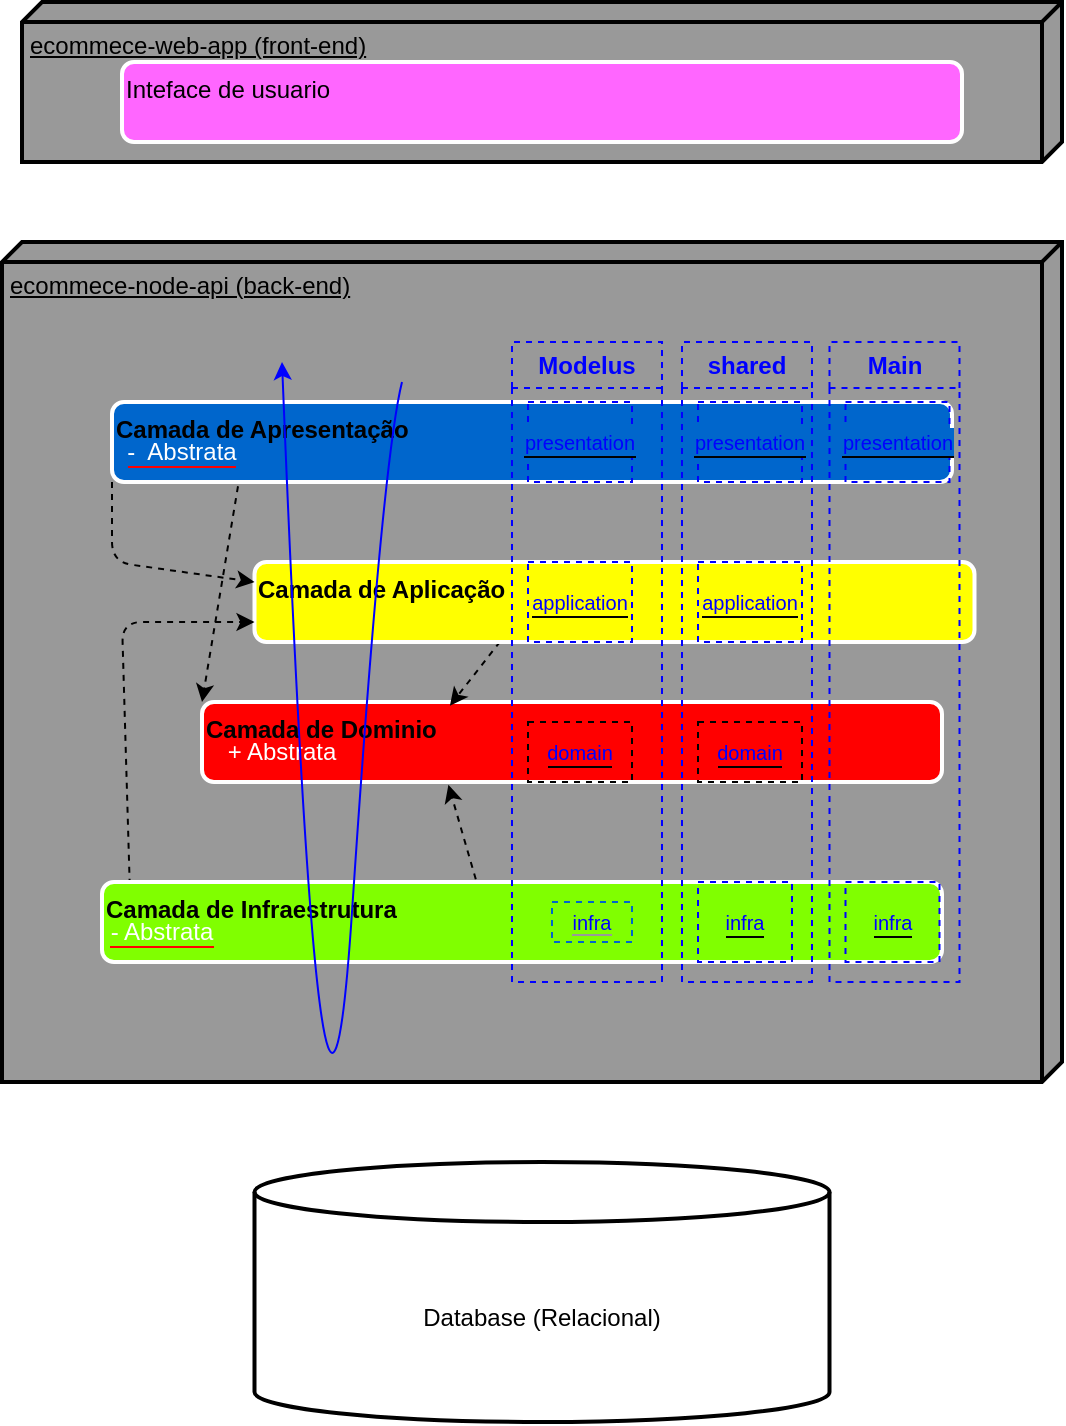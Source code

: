 <mxfile>
    <diagram id="7IbitbneoFTJlHN-WQLY" name="Arquitetura em Camadas">
        <mxGraphModel dx="789" dy="474" grid="1" gridSize="10" guides="1" tooltips="1" connect="1" arrows="1" fold="1" page="1" pageScale="1" pageWidth="850" pageHeight="1100" math="0" shadow="0">
            <root>
                <mxCell id="0"/>
                <mxCell id="1" parent="0"/>
                <mxCell id="2" value="ecommece-node-api (back-end)" style="verticalAlign=top;align=left;spacingTop=8;spacingLeft=2;spacingRight=12;shape=cube;size=10;direction=south;fontStyle=4;html=1;strokeWidth=2;strokeColor=default;fillColor=#999999;fontColor=#000000;" parent="1" vertex="1">
                    <mxGeometry x="130" y="500" width="530" height="420" as="geometry"/>
                </mxCell>
                <mxCell id="4" value="&lt;font color=&quot;#000000&quot;&gt;ecommece-web-app (front-end)&lt;/font&gt;" style="verticalAlign=top;align=left;spacingTop=8;spacingLeft=2;spacingRight=12;shape=cube;size=10;direction=south;fontStyle=4;html=1;strokeWidth=2;fillColor=#999999;" parent="1" vertex="1">
                    <mxGeometry x="140" y="380" width="520" height="80" as="geometry"/>
                </mxCell>
                <mxCell id="5" value="Database (Relacional)" style="shape=cylinder3;whiteSpace=wrap;html=1;boundedLbl=1;backgroundOutline=1;size=15;strokeWidth=2;" parent="1" vertex="1">
                    <mxGeometry x="256.25" y="960" width="287.5" height="130" as="geometry"/>
                </mxCell>
                <mxCell id="6" value="&lt;font color=&quot;#000000&quot;&gt;&lt;b&gt;Camada de Dominio&lt;/b&gt;&lt;/font&gt;" style="rounded=1;whiteSpace=wrap;html=1;strokeWidth=2;verticalAlign=top;align=left;fillColor=#FF0000;fontColor=#ffffff;strokeColor=#FFFFFF;" parent="1" vertex="1">
                    <mxGeometry x="230" y="730" width="370" height="40" as="geometry"/>
                </mxCell>
                <mxCell id="11" style="edgeStyle=none;html=1;fontColor=#000000;dashed=1;strokeColor=#000000;exitX=0.341;exitY=0.997;exitDx=0;exitDy=0;exitPerimeter=0;entryX=0.335;entryY=0.046;entryDx=0;entryDy=0;entryPerimeter=0;" parent="1" source="7" target="6" edge="1">
                    <mxGeometry relative="1" as="geometry"/>
                </mxCell>
                <mxCell id="7" value="&lt;font color=&quot;#000000&quot;&gt;&lt;b&gt;Camada de Aplicação&lt;/b&gt;&lt;/font&gt;" style="rounded=1;whiteSpace=wrap;html=1;strokeWidth=2;verticalAlign=top;align=left;fillColor=#FFFF00;fontColor=#ffffff;strokeColor=#FFFFFF;" parent="1" vertex="1">
                    <mxGeometry x="256.25" y="660" width="360" height="40" as="geometry"/>
                </mxCell>
                <mxCell id="12" style="edgeStyle=none;html=1;exitX=0.445;exitY=-0.034;exitDx=0;exitDy=0;dashed=1;fontColor=#000000;exitPerimeter=0;strokeColor=#000000;entryX=0.333;entryY=1.035;entryDx=0;entryDy=0;entryPerimeter=0;" parent="1" source="8" target="6" edge="1">
                    <mxGeometry relative="1" as="geometry"/>
                </mxCell>
                <mxCell id="14" style="edgeStyle=none;html=1;exitX=0.033;exitY=0.035;exitDx=0;exitDy=0;entryX=0;entryY=0.75;entryDx=0;entryDy=0;dashed=1;fontColor=#000000;exitPerimeter=0;strokeColor=#000000;" parent="1" source="8" target="7" edge="1">
                    <mxGeometry relative="1" as="geometry">
                        <Array as="points">
                            <mxPoint x="190" y="690"/>
                        </Array>
                    </mxGeometry>
                </mxCell>
                <mxCell id="8" value="&lt;font color=&quot;#000000&quot;&gt;&lt;b&gt;Camada de Infraestrutura&lt;/b&gt;&lt;/font&gt;" style="rounded=1;whiteSpace=wrap;html=1;strokeWidth=2;verticalAlign=top;align=left;fillColor=#80FF00;fontColor=#ffffff;strokeColor=#FFFFFF;" parent="1" vertex="1">
                    <mxGeometry x="180" y="820" width="420" height="40" as="geometry"/>
                </mxCell>
                <mxCell id="10" value="&lt;font color=&quot;#000000&quot;&gt;Inteface de usuario&lt;/font&gt;" style="rounded=1;whiteSpace=wrap;html=1;strokeWidth=2;verticalAlign=top;align=left;fillColor=#FF66FF;fontColor=#ffffff;strokeColor=#FFFFFF;" parent="1" vertex="1">
                    <mxGeometry x="190" y="410" width="420" height="40" as="geometry"/>
                </mxCell>
                <mxCell id="21" style="edgeStyle=none;html=1;exitX=0;exitY=1;exitDx=0;exitDy=0;entryX=0;entryY=0.25;entryDx=0;entryDy=0;fontColor=#FFFFFF;dashed=1;strokeColor=#000000;" parent="1" source="15" target="7" edge="1">
                    <mxGeometry relative="1" as="geometry">
                        <Array as="points">
                            <mxPoint x="185" y="660"/>
                        </Array>
                    </mxGeometry>
                </mxCell>
                <mxCell id="22" style="edgeStyle=none;html=1;exitX=0.15;exitY=1.053;exitDx=0;exitDy=0;entryX=0;entryY=0;entryDx=0;entryDy=0;dashed=1;fontColor=#FFFFFF;exitPerimeter=0;strokeColor=#000000;" parent="1" source="15" target="6" edge="1">
                    <mxGeometry relative="1" as="geometry">
                        <Array as="points"/>
                    </mxGeometry>
                </mxCell>
                <mxCell id="15" value="&lt;font color=&quot;#000000&quot;&gt;&lt;b&gt;Camada de Apresentação&lt;/b&gt;&lt;/font&gt;" style="rounded=1;whiteSpace=wrap;html=1;strokeWidth=2;verticalAlign=top;align=left;fillColor=#0066CC;fontColor=#ffffff;strokeColor=#FFFFFF;" parent="1" vertex="1">
                    <mxGeometry x="185" y="580" width="420" height="40" as="geometry"/>
                </mxCell>
                <mxCell id="16" value="+ Abstrata" style="text;html=1;strokeColor=none;fillColor=none;align=center;verticalAlign=middle;whiteSpace=wrap;rounded=0;labelBackgroundColor=#FF0000;fontColor=#FFFFFF;" parent="1" vertex="1">
                    <mxGeometry x="240" y="740" width="60" height="30" as="geometry"/>
                </mxCell>
                <mxCell id="19" value="&lt;span style=&quot;background-color: rgb(0, 102, 204);&quot;&gt;-&amp;nbsp; Abstrata&lt;/span&gt;" style="text;html=1;strokeColor=none;fillColor=none;align=center;verticalAlign=middle;whiteSpace=wrap;rounded=0;labelBackgroundColor=#FF0000;fontColor=#FFFFFF;" parent="1" vertex="1">
                    <mxGeometry x="190" y="590" width="60" height="30" as="geometry"/>
                </mxCell>
                <mxCell id="20" value="&lt;span style=&quot;background-color: rgb(128, 255, 0);&quot;&gt;- Abstrata&lt;/span&gt;" style="text;html=1;strokeColor=none;fillColor=none;align=center;verticalAlign=middle;whiteSpace=wrap;rounded=0;labelBackgroundColor=#FF0000;fontColor=#FFFFFF;" parent="1" vertex="1">
                    <mxGeometry x="180" y="830" width="60" height="30" as="geometry"/>
                </mxCell>
                <mxCell id="27" value="" style="curved=1;endArrow=classic;html=1;fontColor=#FFFFFF;fillColor=#0050ef;strokeColor=#0000FF;" parent="1" edge="1">
                    <mxGeometry width="50" height="50" relative="1" as="geometry">
                        <mxPoint x="330" y="570" as="sourcePoint"/>
                        <mxPoint x="270" y="560" as="targetPoint"/>
                        <Array as="points">
                            <mxPoint x="320" y="610"/>
                            <mxPoint x="290" y="1060"/>
                            <mxPoint x="270" y="560"/>
                        </Array>
                    </mxGeometry>
                </mxCell>
                <mxCell id="6SQGEU0y-PFZUCP8SqY0-27" value="&lt;font style=&quot;background-color: rgb(153, 153, 153);&quot; color=&quot;#0000ff&quot;&gt;Modelus&lt;/font&gt;" style="swimlane;whiteSpace=wrap;html=1;dashed=1;strokeColor=#0000FF;fillColor=none;" parent="1" vertex="1">
                    <mxGeometry x="385" y="550" width="75" height="320" as="geometry"/>
                </mxCell>
                <mxCell id="6SQGEU0y-PFZUCP8SqY0-28" value="&lt;span style=&quot;background-color: rgb(0, 102, 204);&quot;&gt;&lt;font style=&quot;font-size: 10px;&quot;&gt;presentation&lt;/font&gt;&lt;/span&gt;" style="rounded=0;whiteSpace=wrap;html=1;dashed=1;labelBackgroundColor=#000000;strokeColor=#0000FF;fontColor=#0000FF;fillColor=none;" parent="6SQGEU0y-PFZUCP8SqY0-27" vertex="1">
                    <mxGeometry x="8" y="30" width="52" height="40" as="geometry"/>
                </mxCell>
                <mxCell id="6SQGEU0y-PFZUCP8SqY0-30" value="&lt;span style=&quot;background-color: rgb(255, 0, 0);&quot;&gt;&lt;font style=&quot;font-size: 10px;&quot;&gt;domain&lt;/font&gt;&lt;/span&gt;" style="rounded=0;whiteSpace=wrap;html=1;dashed=1;labelBackgroundColor=#000000;strokeColor=default;fontColor=#0000FF;fillColor=none;" parent="6SQGEU0y-PFZUCP8SqY0-27" vertex="1">
                    <mxGeometry x="8" y="190" width="52" height="30" as="geometry"/>
                </mxCell>
                <mxCell id="6SQGEU0y-PFZUCP8SqY0-29" value="&lt;span style=&quot;background-color: rgb(255, 255, 0);&quot;&gt;&lt;font style=&quot;font-size: 10px;&quot;&gt;application&lt;/font&gt;&lt;/span&gt;" style="rounded=0;whiteSpace=wrap;html=1;dashed=1;labelBackgroundColor=#000000;strokeColor=#0000FF;fontColor=#0000FF;fillColor=none;" parent="6SQGEU0y-PFZUCP8SqY0-27" vertex="1">
                    <mxGeometry x="8" y="110" width="52" height="40" as="geometry"/>
                </mxCell>
                <mxCell id="6SQGEU0y-PFZUCP8SqY0-37" value="&lt;span style=&quot;background-color: rgb(128, 255, 0);&quot;&gt;infra&lt;/span&gt;" style="rounded=0;whiteSpace=wrap;html=1;dashed=1;labelBackgroundColor=#999999;strokeColor=#0066CC;fontSize=10;fontColor=#0000FF;fillColor=none;" parent="6SQGEU0y-PFZUCP8SqY0-27" vertex="1">
                    <mxGeometry x="20" y="280" width="40" height="20" as="geometry"/>
                </mxCell>
                <mxCell id="6SQGEU0y-PFZUCP8SqY0-32" value="&lt;font style=&quot;background-color: rgb(153, 153, 153);&quot; color=&quot;#0000ff&quot;&gt;shared&lt;/font&gt;" style="swimlane;whiteSpace=wrap;html=1;dashed=1;strokeColor=#0000FF;fillColor=none;" parent="1" vertex="1">
                    <mxGeometry x="470" y="550" width="65" height="320" as="geometry"/>
                </mxCell>
                <mxCell id="6SQGEU0y-PFZUCP8SqY0-33" value="&lt;span style=&quot;background-color: rgb(0, 102, 204);&quot;&gt;&lt;font style=&quot;font-size: 10px;&quot;&gt;presentation&lt;/font&gt;&lt;/span&gt;" style="rounded=0;whiteSpace=wrap;html=1;dashed=1;labelBackgroundColor=#000000;strokeColor=#0000FF;fontColor=#0000FF;fillColor=none;" parent="6SQGEU0y-PFZUCP8SqY0-32" vertex="1">
                    <mxGeometry x="8" y="30" width="52" height="40" as="geometry"/>
                </mxCell>
                <mxCell id="6SQGEU0y-PFZUCP8SqY0-34" value="&lt;span style=&quot;background-color: rgb(255, 0, 0);&quot;&gt;&lt;font style=&quot;font-size: 10px;&quot;&gt;domain&lt;/font&gt;&lt;/span&gt;" style="rounded=0;whiteSpace=wrap;html=1;dashed=1;labelBackgroundColor=#000000;strokeColor=default;fontColor=#0000FF;fillColor=none;" parent="6SQGEU0y-PFZUCP8SqY0-32" vertex="1">
                    <mxGeometry x="8" y="190" width="52" height="30" as="geometry"/>
                </mxCell>
                <mxCell id="6SQGEU0y-PFZUCP8SqY0-35" value="&lt;span style=&quot;background-color: rgb(255, 255, 0);&quot;&gt;&lt;font style=&quot;font-size: 10px;&quot;&gt;application&lt;/font&gt;&lt;/span&gt;" style="rounded=0;whiteSpace=wrap;html=1;dashed=1;labelBackgroundColor=#000000;strokeColor=#0000FF;fontColor=#0000FF;fillColor=none;" parent="6SQGEU0y-PFZUCP8SqY0-32" vertex="1">
                    <mxGeometry x="8" y="110" width="52" height="40" as="geometry"/>
                </mxCell>
                <mxCell id="6SQGEU0y-PFZUCP8SqY0-31" value="&lt;span style=&quot;background-color: rgb(128, 255, 0);&quot;&gt;&lt;font style=&quot;font-size: 10px;&quot;&gt;infra&lt;/font&gt;&lt;/span&gt;" style="rounded=0;whiteSpace=wrap;html=1;dashed=1;labelBackgroundColor=#000000;strokeColor=#0000FF;fontColor=#0000FF;fillColor=none;" parent="6SQGEU0y-PFZUCP8SqY0-32" vertex="1">
                    <mxGeometry x="8" y="270" width="47" height="40" as="geometry"/>
                </mxCell>
                <mxCell id="28" value="&lt;font style=&quot;background-color: rgb(153, 153, 153);&quot; color=&quot;#0000ff&quot;&gt;Main&lt;/font&gt;" style="swimlane;whiteSpace=wrap;html=1;dashed=1;strokeColor=#0000FF;fillColor=none;" vertex="1" parent="1">
                    <mxGeometry x="543.75" y="550" width="65" height="320" as="geometry"/>
                </mxCell>
                <mxCell id="29" value="&lt;span style=&quot;background-color: rgb(0, 102, 204);&quot;&gt;&lt;font style=&quot;font-size: 10px;&quot;&gt;presentation&lt;/font&gt;&lt;/span&gt;" style="rounded=0;whiteSpace=wrap;html=1;dashed=1;labelBackgroundColor=#000000;strokeColor=#0000FF;fontColor=#0000FF;fillColor=none;" vertex="1" parent="28">
                    <mxGeometry x="8" y="30" width="52" height="40" as="geometry"/>
                </mxCell>
                <mxCell id="32" value="&lt;span style=&quot;background-color: rgb(128, 255, 0);&quot;&gt;&lt;font style=&quot;font-size: 10px;&quot;&gt;infra&lt;/font&gt;&lt;/span&gt;" style="rounded=0;whiteSpace=wrap;html=1;dashed=1;labelBackgroundColor=#000000;strokeColor=#0000FF;fontColor=#0000FF;fillColor=none;" vertex="1" parent="28">
                    <mxGeometry x="8" y="270" width="47" height="40" as="geometry"/>
                </mxCell>
            </root>
        </mxGraphModel>
    </diagram>
    <diagram name="arquitetura em Hexagonal" id="6LXyLU2QYRvnitRvOAn5">
        <mxGraphModel dx="556" dy="2674" grid="1" gridSize="10" guides="1" tooltips="1" connect="1" arrows="1" fold="1" page="1" pageScale="1" pageWidth="850" pageHeight="1100" math="0" shadow="0">
            <root>
                <mxCell id="-ErTKGpTv1KLhgLd2dZM-0"/>
                <mxCell id="-ErTKGpTv1KLhgLd2dZM-1" parent="-ErTKGpTv1KLhgLd2dZM-0"/>
                <mxCell id="-ErTKGpTv1KLhgLd2dZM-2" value="ecommece-node-api (back-end)" style="verticalAlign=top;align=left;spacingTop=8;spacingLeft=2;spacingRight=12;shape=cube;size=10;direction=south;fontStyle=4;html=1;strokeWidth=2;strokeColor=default;fillColor=#999999;fontColor=#000000;" parent="-ErTKGpTv1KLhgLd2dZM-1" vertex="1">
                    <mxGeometry x="120" y="-1490" width="530" height="420" as="geometry"/>
                </mxCell>
                <mxCell id="-ErTKGpTv1KLhgLd2dZM-3" value="&lt;font color=&quot;#000000&quot;&gt;ecommece-web-app (front-end)&lt;/font&gt;" style="verticalAlign=top;align=left;spacingTop=8;spacingLeft=2;spacingRight=12;shape=cube;size=10;direction=south;fontStyle=4;html=1;strokeWidth=2;fillColor=#999999;" parent="-ErTKGpTv1KLhgLd2dZM-1" vertex="1">
                    <mxGeometry x="120" y="-1640" width="520" height="80" as="geometry"/>
                </mxCell>
                <mxCell id="-ErTKGpTv1KLhgLd2dZM-4" value="Database (Relacional)" style="shape=cylinder3;whiteSpace=wrap;html=1;boundedLbl=1;backgroundOutline=1;size=15;strokeWidth=2;" parent="-ErTKGpTv1KLhgLd2dZM-1" vertex="1">
                    <mxGeometry x="230" y="-990" width="287.5" height="130" as="geometry"/>
                </mxCell>
                <mxCell id="-ErTKGpTv1KLhgLd2dZM-11" value="&lt;font color=&quot;#000000&quot;&gt;Inteface de usuario&lt;/font&gt;" style="rounded=1;whiteSpace=wrap;html=1;strokeWidth=2;verticalAlign=top;align=left;fillColor=#FF66FF;fontColor=#ffffff;strokeColor=#FFFFFF;" parent="-ErTKGpTv1KLhgLd2dZM-1" vertex="1">
                    <mxGeometry x="170" y="-1610" width="420" height="40" as="geometry"/>
                </mxCell>
                <mxCell id="IFGJM0UNCqCdwinMseEj-5" value="" style="shape=hexagon;perimeter=hexagonPerimeter2;whiteSpace=wrap;html=1;fixedSize=1;fontColor=#000000;fillColor=#66FFB3;gradientColor=#66b2ff;gradientDirection=north;size=50;" parent="-ErTKGpTv1KLhgLd2dZM-1" vertex="1">
                    <mxGeometry x="190" y="-1420" width="390" height="300" as="geometry"/>
                </mxCell>
                <mxCell id="IFGJM0UNCqCdwinMseEj-2" value="" style="shape=hexagon;perimeter=hexagonPerimeter2;whiteSpace=wrap;html=1;fixedSize=1;fontColor=#000000;fillColor=#FFFF00;dashed=1;strokeColor=#000000;size=43.12;" parent="-ErTKGpTv1KLhgLd2dZM-1" vertex="1">
                    <mxGeometry x="236.88" y="-1390" width="306.25" height="235" as="geometry"/>
                </mxCell>
                <mxCell id="IFGJM0UNCqCdwinMseEj-0" value="" style="shape=hexagon;perimeter=hexagonPerimeter2;whiteSpace=wrap;html=1;fixedSize=1;size=30;fillColor=#FF6666;fontColor=#ffffff;strokeColor=#6F0000;" parent="-ErTKGpTv1KLhgLd2dZM-1" vertex="1">
                    <mxGeometry x="290" y="-1355" width="190" height="150" as="geometry"/>
                </mxCell>
                <mxCell id="IFGJM0UNCqCdwinMseEj-1" value="&lt;font color=&quot;#000000&quot;&gt;&lt;b&gt;camada de Dominio&lt;/b&gt;&lt;/font&gt;" style="text;html=1;strokeColor=none;fillColor=none;align=center;verticalAlign=middle;whiteSpace=wrap;rounded=0;" parent="-ErTKGpTv1KLhgLd2dZM-1" vertex="1">
                    <mxGeometry x="315" y="-1340" width="140" height="40" as="geometry"/>
                </mxCell>
                <mxCell id="IFGJM0UNCqCdwinMseEj-4" value="&lt;b&gt;Camadas de Aplicação&lt;/b&gt;" style="text;html=1;strokeColor=none;fillColor=none;align=center;verticalAlign=middle;whiteSpace=wrap;rounded=0;fontColor=#000000;" parent="-ErTKGpTv1KLhgLd2dZM-1" vertex="1">
                    <mxGeometry x="270" y="-1380" width="140" height="20" as="geometry"/>
                </mxCell>
                <mxCell id="IFGJM0UNCqCdwinMseEj-6" value="&lt;b&gt;Camada de apresentação&lt;/b&gt;" style="text;html=1;strokeColor=none;fillColor=none;align=center;verticalAlign=middle;whiteSpace=wrap;rounded=0;fontColor=#000000;" parent="-ErTKGpTv1KLhgLd2dZM-1" vertex="1">
                    <mxGeometry x="200" y="-1420" width="160" height="20" as="geometry"/>
                </mxCell>
                <mxCell id="IFGJM0UNCqCdwinMseEj-7" value="&lt;b style=&quot;text-align: left;&quot;&gt;Camada de Infraestrutura&lt;/b&gt;" style="text;html=1;strokeColor=none;fillColor=none;align=center;verticalAlign=middle;whiteSpace=wrap;rounded=0;fontColor=#000000;" parent="-ErTKGpTv1KLhgLd2dZM-1" vertex="1">
                    <mxGeometry x="230" y="-1155" width="160" height="30" as="geometry"/>
                </mxCell>
                <mxCell id="TPdlKWb0dNZkBD15BUO_-4" style="edgeStyle=none;html=1;exitX=0.5;exitY=0;exitDx=0;exitDy=0;entryX=0.5;entryY=0;entryDx=0;entryDy=0;dashed=1;fontColor=#000000;strokeColor=#000000;" parent="-ErTKGpTv1KLhgLd2dZM-1" source="IFGJM0UNCqCdwinMseEj-5" target="IFGJM0UNCqCdwinMseEj-2" edge="1">
                    <mxGeometry relative="1" as="geometry"/>
                </mxCell>
                <mxCell id="TPdlKWb0dNZkBD15BUO_-5" style="edgeStyle=none;html=1;exitX=0.5;exitY=0;exitDx=0;exitDy=0;entryX=0.5;entryY=0;entryDx=0;entryDy=0;dashed=1;strokeColor=#000000;fontColor=#000000;" parent="-ErTKGpTv1KLhgLd2dZM-1" source="IFGJM0UNCqCdwinMseEj-2" target="IFGJM0UNCqCdwinMseEj-0" edge="1">
                    <mxGeometry relative="1" as="geometry"/>
                </mxCell>
                <mxCell id="TPdlKWb0dNZkBD15BUO_-6" style="edgeStyle=none;html=1;exitX=0.5;exitY=1;exitDx=0;exitDy=0;entryX=0.5;entryY=1;entryDx=0;entryDy=0;dashed=1;strokeColor=#000000;fontColor=#000000;" parent="-ErTKGpTv1KLhgLd2dZM-1" source="IFGJM0UNCqCdwinMseEj-5" target="IFGJM0UNCqCdwinMseEj-2" edge="1">
                    <mxGeometry relative="1" as="geometry"/>
                </mxCell>
                <mxCell id="TPdlKWb0dNZkBD15BUO_-7" style="edgeStyle=none;html=1;exitX=0.5;exitY=1;exitDx=0;exitDy=0;entryX=0.5;entryY=1;entryDx=0;entryDy=0;dashed=1;strokeColor=#000000;fontColor=#000000;" parent="-ErTKGpTv1KLhgLd2dZM-1" source="IFGJM0UNCqCdwinMseEj-2" target="IFGJM0UNCqCdwinMseEj-0" edge="1">
                    <mxGeometry relative="1" as="geometry"/>
                </mxCell>
                <mxCell id="-ErTKGpTv1KLhgLd2dZM-18" value="" style="curved=1;endArrow=classic;html=1;fontColor=#FFFFFF;fillColor=#0050ef;strokeColor=#0000FF;startArrow=none;exitX=0.5;exitY=1;exitDx=0;exitDy=0;" parent="-ErTKGpTv1KLhgLd2dZM-1" edge="1" source="IFGJM0UNCqCdwinMseEj-1">
                    <mxGeometry width="50" height="50" relative="1" as="geometry">
                        <mxPoint x="450" y="-1300" as="sourcePoint"/>
                        <mxPoint x="370" y="-1450" as="targetPoint"/>
                        <Array as="points">
                            <mxPoint x="370" y="-1450"/>
                        </Array>
                    </mxGeometry>
                </mxCell>
                <mxCell id="fbS21tCafxPY0tzhU5ul-0" value="&lt;font color=&quot;#000000&quot;&gt;&lt;b&gt;Camada de Apresentação&lt;/b&gt;&lt;/font&gt;" style="rounded=1;whiteSpace=wrap;html=1;strokeWidth=2;verticalAlign=top;align=left;fillColor=#0066CC;fontColor=#ffffff;strokeColor=#FFFFFF;" parent="-ErTKGpTv1KLhgLd2dZM-1" vertex="1">
                    <mxGeometry x="125" y="-620" width="250" height="40" as="geometry"/>
                </mxCell>
                <mxCell id="fbS21tCafxPY0tzhU5ul-1" value="&lt;span style=&quot;background-color: rgb(0, 102, 204);&quot;&gt;-&amp;nbsp; Abstrata&lt;/span&gt;" style="text;html=1;strokeColor=none;fillColor=none;align=center;verticalAlign=middle;whiteSpace=wrap;rounded=0;labelBackgroundColor=#FF0000;fontColor=#FFFFFF;" parent="-ErTKGpTv1KLhgLd2dZM-1" vertex="1">
                    <mxGeometry x="125" y="-610" width="60" height="30" as="geometry"/>
                </mxCell>
                <mxCell id="0OUjm4yyp5kLWg2H_ds1-0" value="&lt;font color=&quot;#000000&quot;&gt;&lt;b&gt;Camada de Dominio&lt;/b&gt;&lt;/font&gt;" style="rounded=1;whiteSpace=wrap;html=1;strokeWidth=2;verticalAlign=top;align=left;fillColor=#FF0000;fontColor=#ffffff;strokeColor=#FFFFFF;" parent="-ErTKGpTv1KLhgLd2dZM-1" vertex="1">
                    <mxGeometry x="246.25" y="-700" width="240" height="40" as="geometry"/>
                </mxCell>
                <mxCell id="0OUjm4yyp5kLWg2H_ds1-1" value="+ Abstrata" style="text;html=1;strokeColor=none;fillColor=none;align=center;verticalAlign=middle;whiteSpace=wrap;rounded=0;labelBackgroundColor=#FF0000;fontColor=#FFFFFF;" parent="-ErTKGpTv1KLhgLd2dZM-1" vertex="1">
                    <mxGeometry x="250" y="-690" width="60" height="30" as="geometry"/>
                </mxCell>
                <mxCell id="dApcD0Ti2QhxZyWqlREL-0" value="&lt;font color=&quot;#000000&quot;&gt;&lt;b&gt;Camada de Aplicação&lt;/b&gt;&lt;/font&gt;" style="rounded=1;whiteSpace=wrap;html=1;strokeWidth=2;verticalAlign=top;align=left;fillColor=#FFFF00;fontColor=#ffffff;strokeColor=#FFFFFF;" parent="-ErTKGpTv1KLhgLd2dZM-1" vertex="1">
                    <mxGeometry x="205" y="-660" width="335" height="40" as="geometry"/>
                </mxCell>
                <mxCell id="25Ig_7S6i1tGGBSTvB_x-0" value="&lt;font color=&quot;#000000&quot;&gt;&lt;b&gt;Camada de Infraestrutura&lt;/b&gt;&lt;/font&gt;" style="rounded=1;whiteSpace=wrap;html=1;strokeWidth=2;verticalAlign=top;align=left;fillColor=#80FF00;fontColor=#ffffff;strokeColor=#FFFFFF;" parent="-ErTKGpTv1KLhgLd2dZM-1" vertex="1">
                    <mxGeometry x="375" y="-620" width="255" height="40" as="geometry"/>
                </mxCell>
                <mxCell id="25Ig_7S6i1tGGBSTvB_x-1" value="&lt;span style=&quot;background-color: rgb(128, 255, 0);&quot;&gt;- Abstrata&lt;/span&gt;" style="text;html=1;strokeColor=none;fillColor=none;align=center;verticalAlign=middle;whiteSpace=wrap;rounded=0;labelBackgroundColor=#FF0000;fontColor=#FFFFFF;" parent="-ErTKGpTv1KLhgLd2dZM-1" vertex="1">
                    <mxGeometry x="375" y="-610" width="60" height="30" as="geometry"/>
                </mxCell>
                <mxCell id="HEvB3iBPB0jRcv5nEodb-4" value="" style="curved=1;endArrow=none;html=1;fontColor=#FFFFFF;fillColor=#0050ef;strokeColor=#0000FF;entryX=0.5;entryY=1;entryDx=0;entryDy=0;" edge="1" parent="-ErTKGpTv1KLhgLd2dZM-1" target="IFGJM0UNCqCdwinMseEj-1">
                    <mxGeometry width="50" height="50" relative="1" as="geometry">
                        <mxPoint x="430" y="-1440" as="sourcePoint"/>
                        <mxPoint x="370" y="-1450" as="targetPoint"/>
                        <Array as="points">
                            <mxPoint x="420" y="-1400"/>
                            <mxPoint x="390" y="-950"/>
                        </Array>
                    </mxGeometry>
                </mxCell>
                <mxCell id="HEvB3iBPB0jRcv5nEodb-0" value="&lt;font style=&quot;background-color: rgb(153, 153, 153);&quot; color=&quot;#0000ff&quot;&gt;Modelus&lt;/font&gt;" style="swimlane;whiteSpace=wrap;html=1;dashed=1;strokeColor=#0000FF;fillColor=none;" vertex="1" parent="-ErTKGpTv1KLhgLd2dZM-1">
                    <mxGeometry x="450" y="-1440" width="30" height="320" as="geometry"/>
                </mxCell>
            </root>
        </mxGraphModel>
    </diagram>
</mxfile>